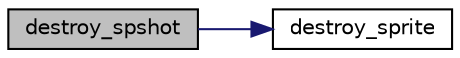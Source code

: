 digraph "destroy_spshot"
{
 // LATEX_PDF_SIZE
  edge [fontname="Helvetica",fontsize="10",labelfontname="Helvetica",labelfontsize="10"];
  node [fontname="Helvetica",fontsize="10",shape=record];
  rankdir="LR";
  Node1 [label="destroy_spshot",height=0.2,width=0.4,color="black", fillcolor="grey75", style="filled", fontcolor="black",tooltip="destroi o tiro passado como pointer no argumento."];
  Node1 -> Node2 [color="midnightblue",fontsize="10",style="solid",fontname="Helvetica"];
  Node2 [label="destroy_sprite",height=0.2,width=0.4,color="black", fillcolor="white", style="filled",URL="$group__sprite.html#gaf16c6befaac9ffb673b9e3c798d542ed",tooltip=" "];
}
